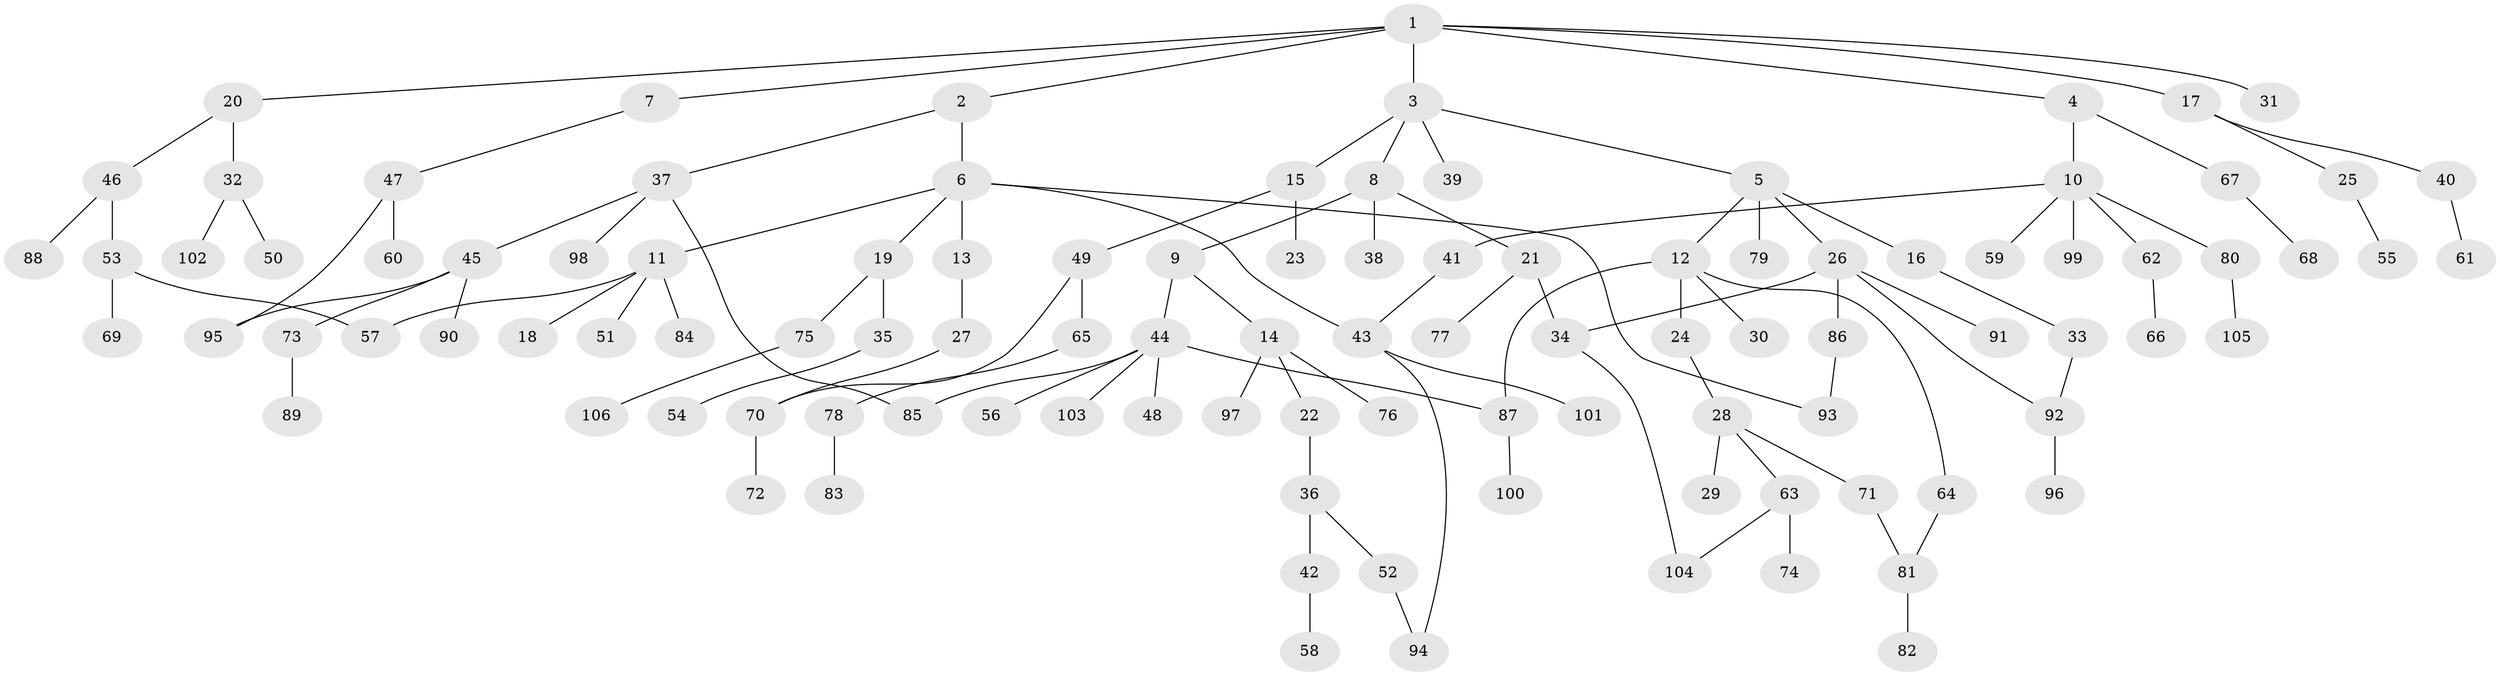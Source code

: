 // coarse degree distribution, {8: 0.02857142857142857, 7: 0.02857142857142857, 6: 0.02857142857142857, 2: 0.2571428571428571, 3: 0.15714285714285714, 4: 0.05714285714285714, 1: 0.42857142857142855, 5: 0.014285714285714285}
// Generated by graph-tools (version 1.1) at 2025/41/03/06/25 10:41:29]
// undirected, 106 vertices, 117 edges
graph export_dot {
graph [start="1"]
  node [color=gray90,style=filled];
  1;
  2;
  3;
  4;
  5;
  6;
  7;
  8;
  9;
  10;
  11;
  12;
  13;
  14;
  15;
  16;
  17;
  18;
  19;
  20;
  21;
  22;
  23;
  24;
  25;
  26;
  27;
  28;
  29;
  30;
  31;
  32;
  33;
  34;
  35;
  36;
  37;
  38;
  39;
  40;
  41;
  42;
  43;
  44;
  45;
  46;
  47;
  48;
  49;
  50;
  51;
  52;
  53;
  54;
  55;
  56;
  57;
  58;
  59;
  60;
  61;
  62;
  63;
  64;
  65;
  66;
  67;
  68;
  69;
  70;
  71;
  72;
  73;
  74;
  75;
  76;
  77;
  78;
  79;
  80;
  81;
  82;
  83;
  84;
  85;
  86;
  87;
  88;
  89;
  90;
  91;
  92;
  93;
  94;
  95;
  96;
  97;
  98;
  99;
  100;
  101;
  102;
  103;
  104;
  105;
  106;
  1 -- 2;
  1 -- 3;
  1 -- 4;
  1 -- 7;
  1 -- 17;
  1 -- 20;
  1 -- 31;
  2 -- 6;
  2 -- 37;
  3 -- 5;
  3 -- 8;
  3 -- 15;
  3 -- 39;
  4 -- 10;
  4 -- 67;
  5 -- 12;
  5 -- 16;
  5 -- 26;
  5 -- 79;
  6 -- 11;
  6 -- 13;
  6 -- 19;
  6 -- 93;
  6 -- 43;
  7 -- 47;
  8 -- 9;
  8 -- 21;
  8 -- 38;
  9 -- 14;
  9 -- 44;
  10 -- 41;
  10 -- 59;
  10 -- 62;
  10 -- 80;
  10 -- 99;
  11 -- 18;
  11 -- 51;
  11 -- 57;
  11 -- 84;
  12 -- 24;
  12 -- 30;
  12 -- 64;
  12 -- 87;
  13 -- 27;
  14 -- 22;
  14 -- 76;
  14 -- 97;
  15 -- 23;
  15 -- 49;
  16 -- 33;
  17 -- 25;
  17 -- 40;
  19 -- 35;
  19 -- 75;
  20 -- 32;
  20 -- 46;
  21 -- 34;
  21 -- 77;
  22 -- 36;
  24 -- 28;
  25 -- 55;
  26 -- 86;
  26 -- 91;
  26 -- 92;
  26 -- 34;
  27 -- 70;
  28 -- 29;
  28 -- 63;
  28 -- 71;
  32 -- 50;
  32 -- 102;
  33 -- 92;
  34 -- 104;
  35 -- 54;
  36 -- 42;
  36 -- 52;
  37 -- 45;
  37 -- 85;
  37 -- 98;
  40 -- 61;
  41 -- 43;
  42 -- 58;
  43 -- 101;
  43 -- 94;
  44 -- 48;
  44 -- 56;
  44 -- 103;
  44 -- 85;
  44 -- 87;
  45 -- 73;
  45 -- 90;
  45 -- 95;
  46 -- 53;
  46 -- 88;
  47 -- 60;
  47 -- 95;
  49 -- 65;
  49 -- 70;
  52 -- 94;
  53 -- 69;
  53 -- 57;
  62 -- 66;
  63 -- 74;
  63 -- 104;
  64 -- 81;
  65 -- 78;
  67 -- 68;
  70 -- 72;
  71 -- 81;
  73 -- 89;
  75 -- 106;
  78 -- 83;
  80 -- 105;
  81 -- 82;
  86 -- 93;
  87 -- 100;
  92 -- 96;
}
